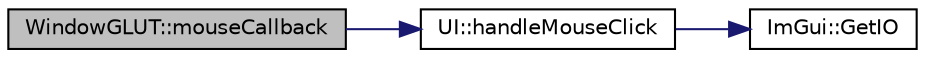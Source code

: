 digraph "WindowGLUT::mouseCallback"
{
 // INTERACTIVE_SVG=YES
  edge [fontname="Helvetica",fontsize="10",labelfontname="Helvetica",labelfontsize="10"];
  node [fontname="Helvetica",fontsize="10",shape=record];
  rankdir="LR";
  Node1 [label="WindowGLUT::mouseCallback",height=0.2,width=0.4,color="black", fillcolor="grey75", style="filled" fontcolor="black"];
  Node1 -> Node2 [color="midnightblue",fontsize="10",style="solid",fontname="Helvetica"];
  Node2 [label="UI::handleMouseClick",height=0.2,width=0.4,color="black", fillcolor="white", style="filled",URL="$class_u_i.html#a71b6f707231e6c90f7325fdbf65cb395"];
  Node2 -> Node3 [color="midnightblue",fontsize="10",style="solid",fontname="Helvetica"];
  Node3 [label="ImGui::GetIO",height=0.2,width=0.4,color="black", fillcolor="white", style="filled",URL="$namespace_im_gui.html#a3179e560812f878f3961ce803a5d9302"];
}
